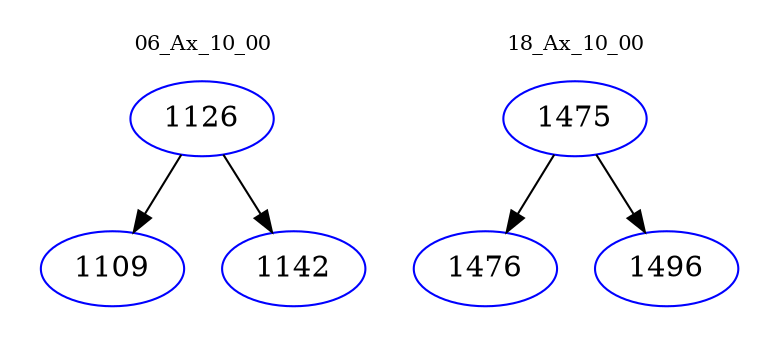 digraph{
subgraph cluster_0 {
color = white
label = "06_Ax_10_00";
fontsize=10;
T0_1126 [label="1126", color="blue"]
T0_1126 -> T0_1109 [color="black"]
T0_1109 [label="1109", color="blue"]
T0_1126 -> T0_1142 [color="black"]
T0_1142 [label="1142", color="blue"]
}
subgraph cluster_1 {
color = white
label = "18_Ax_10_00";
fontsize=10;
T1_1475 [label="1475", color="blue"]
T1_1475 -> T1_1476 [color="black"]
T1_1476 [label="1476", color="blue"]
T1_1475 -> T1_1496 [color="black"]
T1_1496 [label="1496", color="blue"]
}
}
